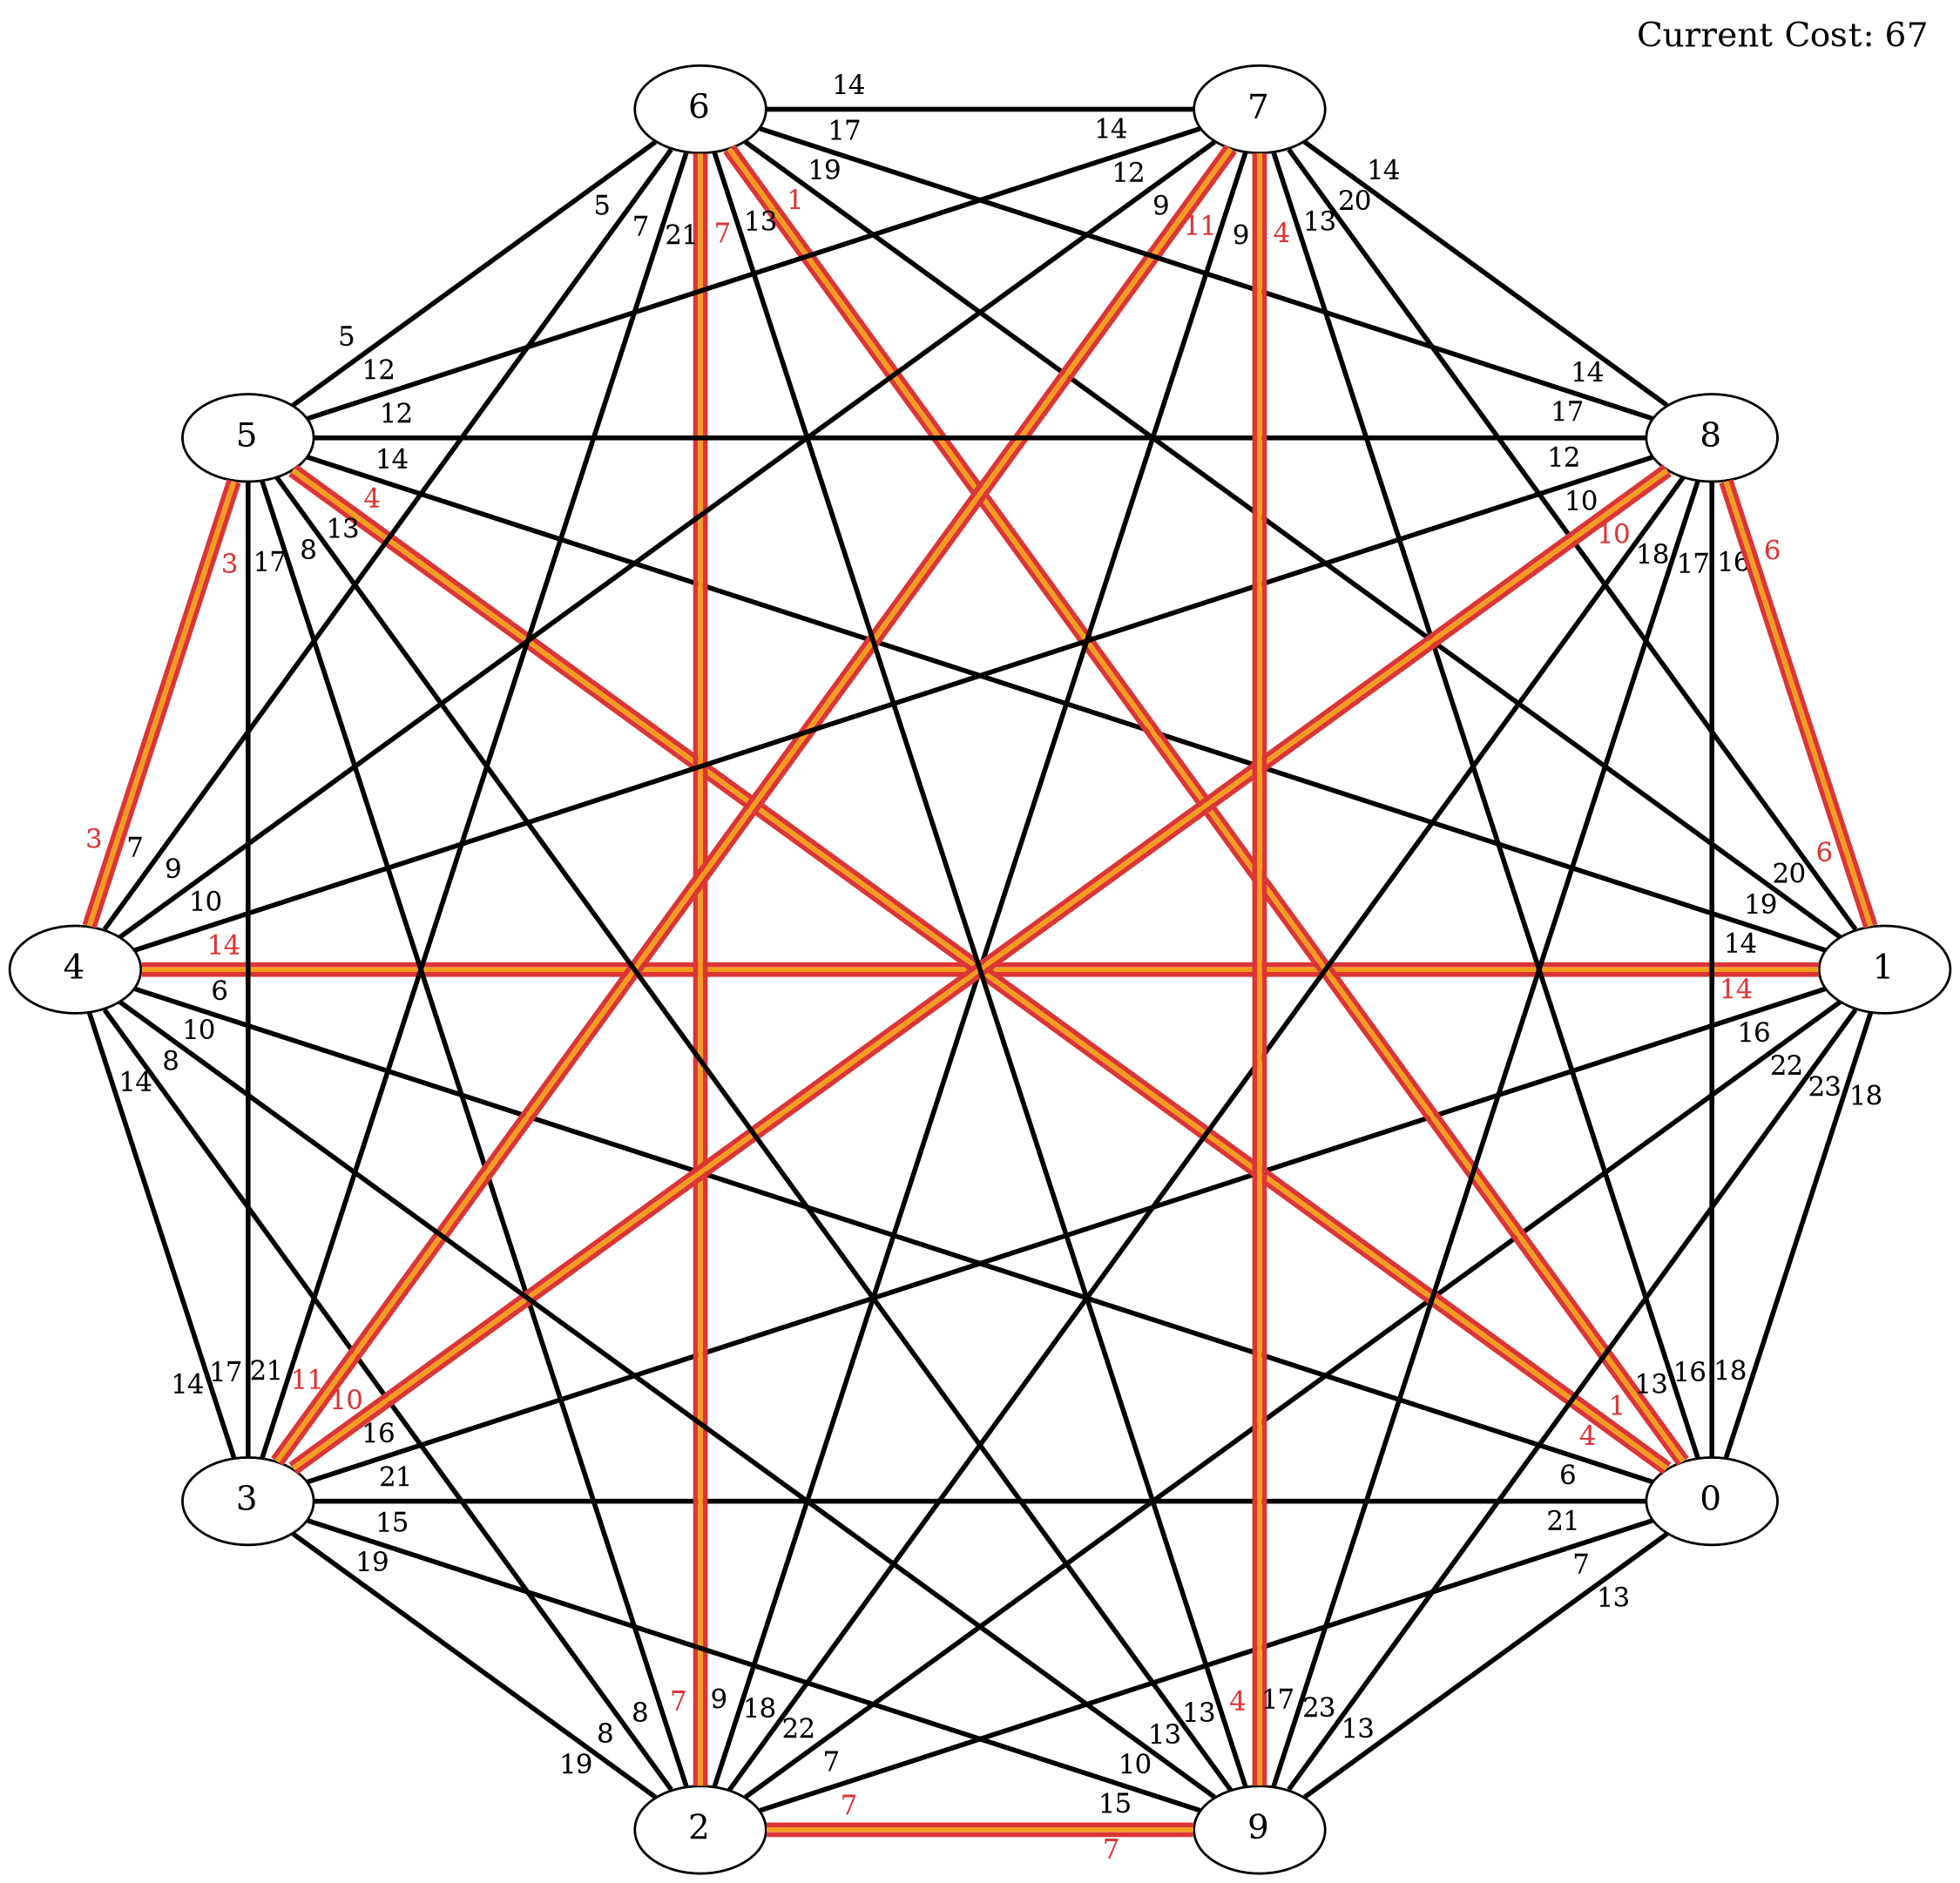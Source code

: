 graph G {
label="Current Cost: 67";
labeljust=r;
labelloc=t;
layout=circo;
mindist=2.5;
size="15, 15!";
0;
1;
2;
3;
4;
5;
6;
7;
8;
9;
1--0  [color=black, dir=none, fontcolor=black, fontsize=11, headlabel=18, labelangle=15, labeldistance=3.5, margin=0.5, penwidth=2, style="", taillabel=18];
2--0  [color=black, dir=none, fontcolor=black, fontsize=11, headlabel=7, labelangle=15, labeldistance=3.5, margin=0.5, penwidth=2, style="", taillabel=7];
3--0  [color=black, dir=none, fontcolor=black, fontsize=11, headlabel=21, labelangle=15, labeldistance=3.5, margin=0.5, penwidth=2, style="", taillabel=21];
4--0  [color=black, dir=none, fontcolor=black, fontsize=11, headlabel=6, labelangle=15, labeldistance=3.5, margin=0.5, penwidth=2, style="", taillabel=6];
5--0  [color="#dc3535:#f49d1a:#dc3535", dir=none, fontcolor="#dc3535:#f49d1a:#dc3535", fontsize=11, headlabel=4, labelangle=15, labeldistance=3.5, margin=0.5, penwidth=2, style="", taillabel=4];
6--0  [color="#dc3535:#f49d1a:#dc3535", dir=none, fontcolor="#dc3535:#f49d1a:#dc3535", fontsize=11, headlabel=1, labelangle=15, labeldistance=3.5, margin=0.5, penwidth=2, style="", taillabel=1];
7--0  [color=black, dir=none, fontcolor=black, fontsize=11, headlabel=13, labelangle=15, labeldistance=3.5, margin=0.5, penwidth=2, style="", taillabel=13];
8--0  [color=black, dir=none, fontcolor=black, fontsize=11, headlabel=16, labelangle=15, labeldistance=3.5, margin=0.5, penwidth=2, style="", taillabel=16];
9--0  [color=black, dir=none, fontcolor=black, fontsize=11, headlabel=13, labelangle=15, labeldistance=3.5, margin=0.5, penwidth=2, style="", taillabel=13];
2--1  [color=black, dir=none, fontcolor=black, fontsize=11, headlabel=22, labelangle=15, labeldistance=3.5, margin=0.5, penwidth=2, style="", taillabel=22];
3--1  [color=black, dir=none, fontcolor=black, fontsize=11, headlabel=16, labelangle=15, labeldistance=3.5, margin=0.5, penwidth=2, style="", taillabel=16];
4--1  [color="#dc3535:#f49d1a:#dc3535", dir=none, fontcolor="#dc3535:#f49d1a:#dc3535", fontsize=11, headlabel=14, labelangle=15, labeldistance=3.5, margin=0.5, penwidth=2, style="", taillabel=14];
5--1  [color=black, dir=none, fontcolor=black, fontsize=11, headlabel=14, labelangle=15, labeldistance=3.5, margin=0.5, penwidth=2, style="", taillabel=14];
6--1  [color=black, dir=none, fontcolor=black, fontsize=11, headlabel=19, labelangle=15, labeldistance=3.5, margin=0.5, penwidth=2, style="", taillabel=19];
7--1  [color=black, dir=none, fontcolor=black, fontsize=11, headlabel=20, labelangle=15, labeldistance=3.5, margin=0.5, penwidth=2, style="", taillabel=20];
8--1  [color="#dc3535:#f49d1a:#dc3535", dir=none, fontcolor="#dc3535:#f49d1a:#dc3535", fontsize=11, headlabel=6, labelangle=15, labeldistance=3.5, margin=0.5, penwidth=2, style="", taillabel=6];
9--1  [color=black, dir=none, fontcolor=black, fontsize=11, headlabel=23, labelangle=15, labeldistance=3.5, margin=0.5, penwidth=2, style="", taillabel=23];
3--2  [color=black, dir=none, fontcolor=black, fontsize=11, headlabel=19, labelangle=15, labeldistance=3.5, margin=0.5, penwidth=2, style="", taillabel=19];
4--2  [color=black, dir=none, fontcolor=black, fontsize=11, headlabel=8, labelangle=15, labeldistance=3.5, margin=0.5, penwidth=2, style="", taillabel=8];
5--2  [color=black, dir=none, fontcolor=black, fontsize=11, headlabel=8, labelangle=15, labeldistance=3.5, margin=0.5, penwidth=2, style="", taillabel=8];
6--2  [color="#dc3535:#f49d1a:#dc3535", dir=none, fontcolor="#dc3535:#f49d1a:#dc3535", fontsize=11, headlabel=7, labelangle=15, labeldistance=3.5, margin=0.5, penwidth=2, style="", taillabel=7];
7--2  [color=black, dir=none, fontcolor=black, fontsize=11, headlabel=9, labelangle=15, labeldistance=3.5, margin=0.5, penwidth=2, style="", taillabel=9];
8--2  [color=black, dir=none, fontcolor=black, fontsize=11, headlabel=18, labelangle=15, labeldistance=3.5, margin=0.5, penwidth=2, style="", taillabel=18];
9--2  [color="#dc3535:#f49d1a:#dc3535", dir=none, fontcolor="#dc3535:#f49d1a:#dc3535", fontsize=11, headlabel=7, labelangle=15, labeldistance=3.5, margin=0.5, penwidth=2, style="", taillabel=7];
4--3  [color=black, dir=none, fontcolor=black, fontsize=11, headlabel=14, labelangle=15, labeldistance=3.5, margin=0.5, penwidth=2, style="", taillabel=14];
5--3  [color=black, dir=none, fontcolor=black, fontsize=11, headlabel=17, labelangle=15, labeldistance=3.5, margin=0.5, penwidth=2, style="", taillabel=17];
6--3  [color=black, dir=none, fontcolor=black, fontsize=11, headlabel=21, labelangle=15, labeldistance=3.5, margin=0.5, penwidth=2, style="", taillabel=21];
7--3  [color="#dc3535:#f49d1a:#dc3535", dir=none, fontcolor="#dc3535:#f49d1a:#dc3535", fontsize=11, headlabel=11, labelangle=15, labeldistance=3.5, margin=0.5, penwidth=2, style="", taillabel=11];
8--3  [color="#dc3535:#f49d1a:#dc3535", dir=none, fontcolor="#dc3535:#f49d1a:#dc3535", fontsize=11, headlabel=10, labelangle=15, labeldistance=3.5, margin=0.5, penwidth=2, style="", taillabel=10];
9--3  [color=black, dir=none, fontcolor=black, fontsize=11, headlabel=15, labelangle=15, labeldistance=3.5, margin=0.5, penwidth=2, style="", taillabel=15];
5--4  [color="#dc3535:#f49d1a:#dc3535", dir=none, fontcolor="#dc3535:#f49d1a:#dc3535", fontsize=11, headlabel=3, labelangle=15, labeldistance=3.5, margin=0.5, penwidth=2, style="", taillabel=3];
6--4  [color=black, dir=none, fontcolor=black, fontsize=11, headlabel=7, labelangle=15, labeldistance=3.5, margin=0.5, penwidth=2, style="", taillabel=7];
7--4  [color=black, dir=none, fontcolor=black, fontsize=11, headlabel=9, labelangle=15, labeldistance=3.5, margin=0.5, penwidth=2, style="", taillabel=9];
8--4  [color=black, dir=none, fontcolor=black, fontsize=11, headlabel=10, labelangle=15, labeldistance=3.5, margin=0.5, penwidth=2, style="", taillabel=10];
9--4  [color=black, dir=none, fontcolor=black, fontsize=11, headlabel=10, labelangle=15, labeldistance=3.5, margin=0.5, penwidth=2, style="", taillabel=10];
6--5  [color=black, dir=none, fontcolor=black, fontsize=11, headlabel=5, labelangle=15, labeldistance=3.5, margin=0.5, penwidth=2, style="", taillabel=5];
7--5  [color=black, dir=none, fontcolor=black, fontsize=11, headlabel=12, labelangle=15, labeldistance=3.5, margin=0.5, penwidth=2, style="", taillabel=12];
8--5  [color=black, dir=none, fontcolor=black, fontsize=11, headlabel=12, labelangle=15, labeldistance=3.5, margin=0.5, penwidth=2, style="", taillabel=12];
9--5  [color=black, dir=none, fontcolor=black, fontsize=11, headlabel=13, labelangle=15, labeldistance=3.5, margin=0.5, penwidth=2, style="", taillabel=13];
7--6  [color=black, dir=none, fontcolor=black, fontsize=11, headlabel=14, labelangle=15, labeldistance=3.5, margin=0.5, penwidth=2, style="", taillabel=14];
8--6  [color=black, dir=none, fontcolor=black, fontsize=11, headlabel=17, labelangle=15, labeldistance=3.5, margin=0.5, penwidth=2, style="", taillabel=17];
9--6  [color=black, dir=none, fontcolor=black, fontsize=11, headlabel=13, labelangle=15, labeldistance=3.5, margin=0.5, penwidth=2, style="", taillabel=13];
8--7  [color=black, dir=none, fontcolor=black, fontsize=11, headlabel=14, labelangle=15, labeldistance=3.5, margin=0.5, penwidth=2, style="", taillabel=14];
9--7  [color="#dc3535:#f49d1a:#dc3535", dir=none, fontcolor="#dc3535:#f49d1a:#dc3535", fontsize=11, headlabel=4, labelangle=15, labeldistance=3.5, margin=0.5, penwidth=2, style="", taillabel=4];
9--8  [color=black, dir=none, fontcolor=black, fontsize=11, headlabel=17, labelangle=15, labeldistance=3.5, margin=0.5, penwidth=2, style="", taillabel=17];
}

